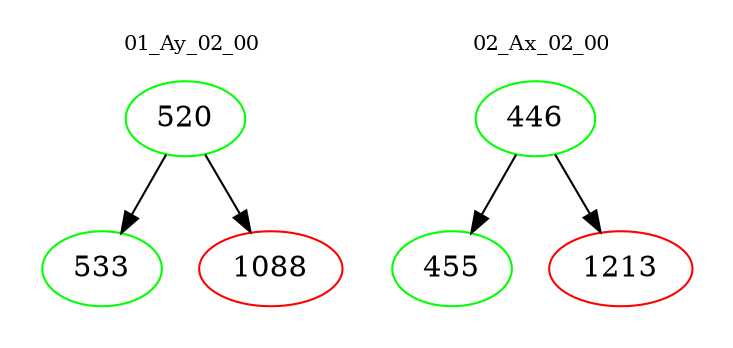 digraph{
subgraph cluster_0 {
color = white
label = "01_Ay_02_00";
fontsize=10;
T0_520 [label="520", color="green"]
T0_520 -> T0_533 [color="black"]
T0_533 [label="533", color="green"]
T0_520 -> T0_1088 [color="black"]
T0_1088 [label="1088", color="red"]
}
subgraph cluster_1 {
color = white
label = "02_Ax_02_00";
fontsize=10;
T1_446 [label="446", color="green"]
T1_446 -> T1_455 [color="black"]
T1_455 [label="455", color="green"]
T1_446 -> T1_1213 [color="black"]
T1_1213 [label="1213", color="red"]
}
}
